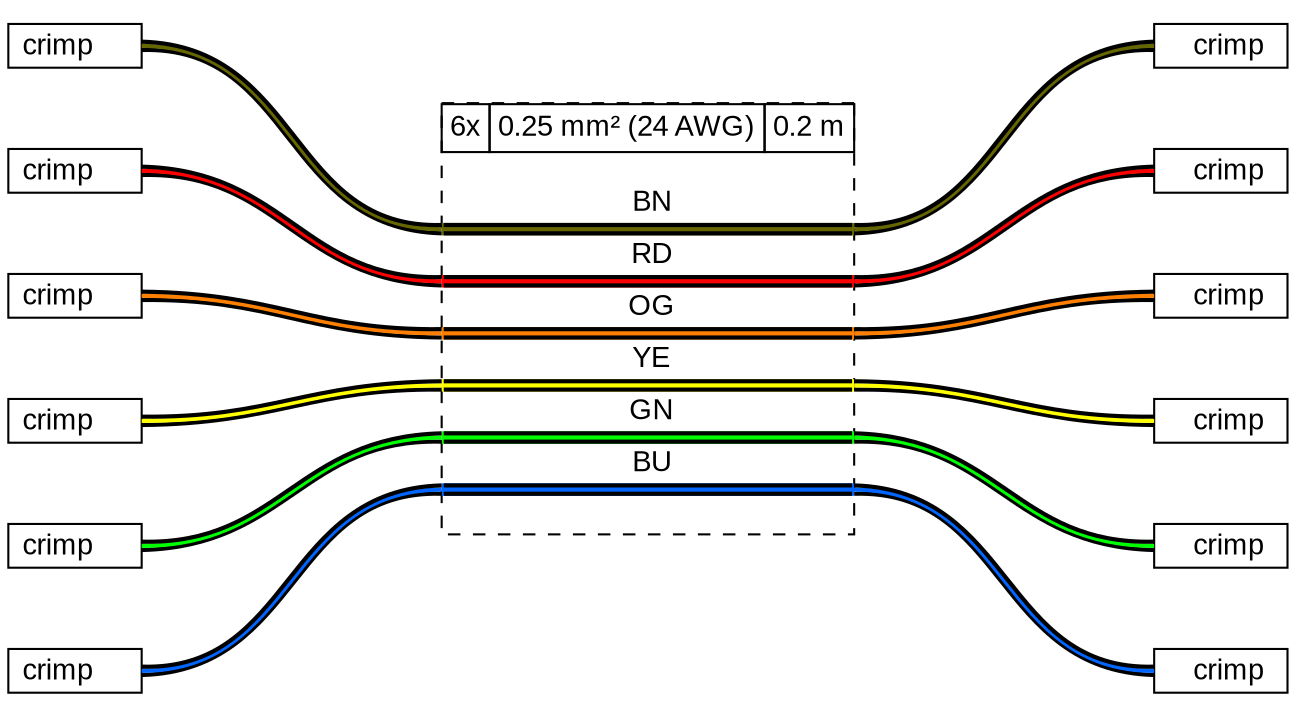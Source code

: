 graph {
// Graph generated by WireViz
// https://github.com/formatc1702/WireViz
	graph [bgcolor=white fontname=arial nodesep=0.33 rankdir=LR ranksep=2]
	node [fillcolor=white fontname=arial shape=record style=filled]
	edge [fontname=arial style=bold]
	F1 [label=<

                <TABLE BORDER="1" CELLBORDER="0" CELLSPACING="0" CELLPADDING="2"><TR>
                <TD PORT="p1l"> crimp  </TD>
                
                <TD PORT="p1r">  </TD>
                </TR></TABLE>


                > margin=0 orientation=180 shape=none style=filled]
	F2 [label=<

                <TABLE BORDER="1" CELLBORDER="0" CELLSPACING="0" CELLPADDING="2"><TR>
                <TD PORT="p1l"> crimp  </TD>
                
                <TD PORT="p1r">  </TD>
                </TR></TABLE>


                > margin=0 orientation=180 shape=none style=filled]
	F3 [label=<

                <TABLE BORDER="1" CELLBORDER="0" CELLSPACING="0" CELLPADDING="2"><TR>
                <TD PORT="p1l"> crimp  </TD>
                
                <TD PORT="p1r">  </TD>
                </TR></TABLE>


                > margin=0 orientation=180 shape=none style=filled]
	F4 [label=<

                <TABLE BORDER="1" CELLBORDER="0" CELLSPACING="0" CELLPADDING="2"><TR>
                <TD PORT="p1l"> crimp  </TD>
                
                <TD PORT="p1r">  </TD>
                </TR></TABLE>


                > margin=0 orientation=180 shape=none style=filled]
	F5 [label=<

                <TABLE BORDER="1" CELLBORDER="0" CELLSPACING="0" CELLPADDING="2"><TR>
                <TD PORT="p1l"> crimp  </TD>
                
                <TD PORT="p1r">  </TD>
                </TR></TABLE>


                > margin=0 orientation=180 shape=none style=filled]
	F6 [label=<

                <TABLE BORDER="1" CELLBORDER="0" CELLSPACING="0" CELLPADDING="2"><TR>
                <TD PORT="p1l"> crimp  </TD>
                
                <TD PORT="p1r">  </TD>
                </TR></TABLE>


                > margin=0 orientation=180 shape=none style=filled]
	F7 [label=<

                <TABLE BORDER="1" CELLBORDER="0" CELLSPACING="0" CELLPADDING="2"><TR>
                <TD PORT="p1l">  </TD>
                
                <TD PORT="p1r"> crimp  </TD>
                </TR></TABLE>


                > margin=0 orientation=0 shape=none style=filled]
	F8 [label=<

                <TABLE BORDER="1" CELLBORDER="0" CELLSPACING="0" CELLPADDING="2"><TR>
                <TD PORT="p1l">  </TD>
                
                <TD PORT="p1r"> crimp  </TD>
                </TR></TABLE>


                > margin=0 orientation=0 shape=none style=filled]
	F9 [label=<

                <TABLE BORDER="1" CELLBORDER="0" CELLSPACING="0" CELLPADDING="2"><TR>
                <TD PORT="p1l">  </TD>
                
                <TD PORT="p1r"> crimp  </TD>
                </TR></TABLE>


                > margin=0 orientation=0 shape=none style=filled]
	F10 [label=<

                <TABLE BORDER="1" CELLBORDER="0" CELLSPACING="0" CELLPADDING="2"><TR>
                <TD PORT="p1l">  </TD>
                
                <TD PORT="p1r"> crimp  </TD>
                </TR></TABLE>


                > margin=0 orientation=0 shape=none style=filled]
	F11 [label=<

                <TABLE BORDER="1" CELLBORDER="0" CELLSPACING="0" CELLPADDING="2"><TR>
                <TD PORT="p1l">  </TD>
                
                <TD PORT="p1r"> crimp  </TD>
                </TR></TABLE>


                > margin=0 orientation=0 shape=none style=filled]
	F12 [label=<

                <TABLE BORDER="1" CELLBORDER="0" CELLSPACING="0" CELLPADDING="2"><TR>
                <TD PORT="p1l">  </TD>
                
                <TD PORT="p1r"> crimp  </TD>
                </TR></TABLE>


                > margin=0 orientation=0 shape=none style=filled]
	edge [color="#000000:#666600:#000000"]
	F1:e -- W1:w1:w
	edge [color="#000000:#ff0000:#000000"]
	F2:e -- W1:w2:w
	edge [color="#000000:#ff8000:#000000"]
	F3:e -- W1:w3:w
	edge [color="#000000:#ffff00:#000000"]
	F4:e -- W1:w4:w
	edge [color="#000000:#00ff00:#000000"]
	F5:e -- W1:w5:w
	edge [color="#000000:#0066ff:#000000"]
	F6:e -- W1:w6:w
	edge [color="#000000:#0066ff:#000000"]
	W1:w6:e -- F7:w
	edge [color="#000000:#00ff00:#000000"]
	W1:w5:e -- F8:w
	edge [color="#000000:#ffff00:#000000"]
	W1:w4:e -- F9:w
	edge [color="#000000:#ff8000:#000000"]
	W1:w3:e -- F10:w
	edge [color="#000000:#ff0000:#000000"]
	W1:w2:e -- F11:w
	edge [color="#000000:#666600:#000000"]
	W1:w1:e -- F12:w
	W1 [label=<<table border="0" cellspacing="0" cellpadding="0"><tr><td><table border="0" cellspacing="0" cellpadding="3" cellborder="1"><tr><td>6x</td><td>0.25 mm² (24 AWG)</td><td>0.2 m</td></tr></table></td></tr><tr><td>&nbsp;</td></tr><tr><td><table border="0" cellspacing="0" cellborder="0"><tr><td></td><td>BN</td><td></td></tr><tr><td colspan="3" cellpadding="0" height="6" bgcolor="#666600" border="2" sides="tb" port="w1"></td></tr><tr><td></td><td>RD</td><td></td></tr><tr><td colspan="3" cellpadding="0" height="6" bgcolor="#ff0000" border="2" sides="tb" port="w2"></td></tr><tr><td></td><td>OG</td><td></td></tr><tr><td colspan="3" cellpadding="0" height="6" bgcolor="#ff8000" border="2" sides="tb" port="w3"></td></tr><tr><td></td><td>YE</td><td></td></tr><tr><td colspan="3" cellpadding="0" height="6" bgcolor="#ffff00" border="2" sides="tb" port="w4"></td></tr><tr><td></td><td>GN</td><td></td></tr><tr><td colspan="3" cellpadding="0" height="6" bgcolor="#00ff00" border="2" sides="tb" port="w5"></td></tr><tr><td></td><td>BU</td><td></td></tr><tr><td colspan="3" cellpadding="0" height="6" bgcolor="#0066ff" border="2" sides="tb" port="w6"></td></tr><tr><td>&nbsp;</td></tr></table></td></tr></table>> fillcolor=white margin=0 shape=box style="filled,dashed"]
}
